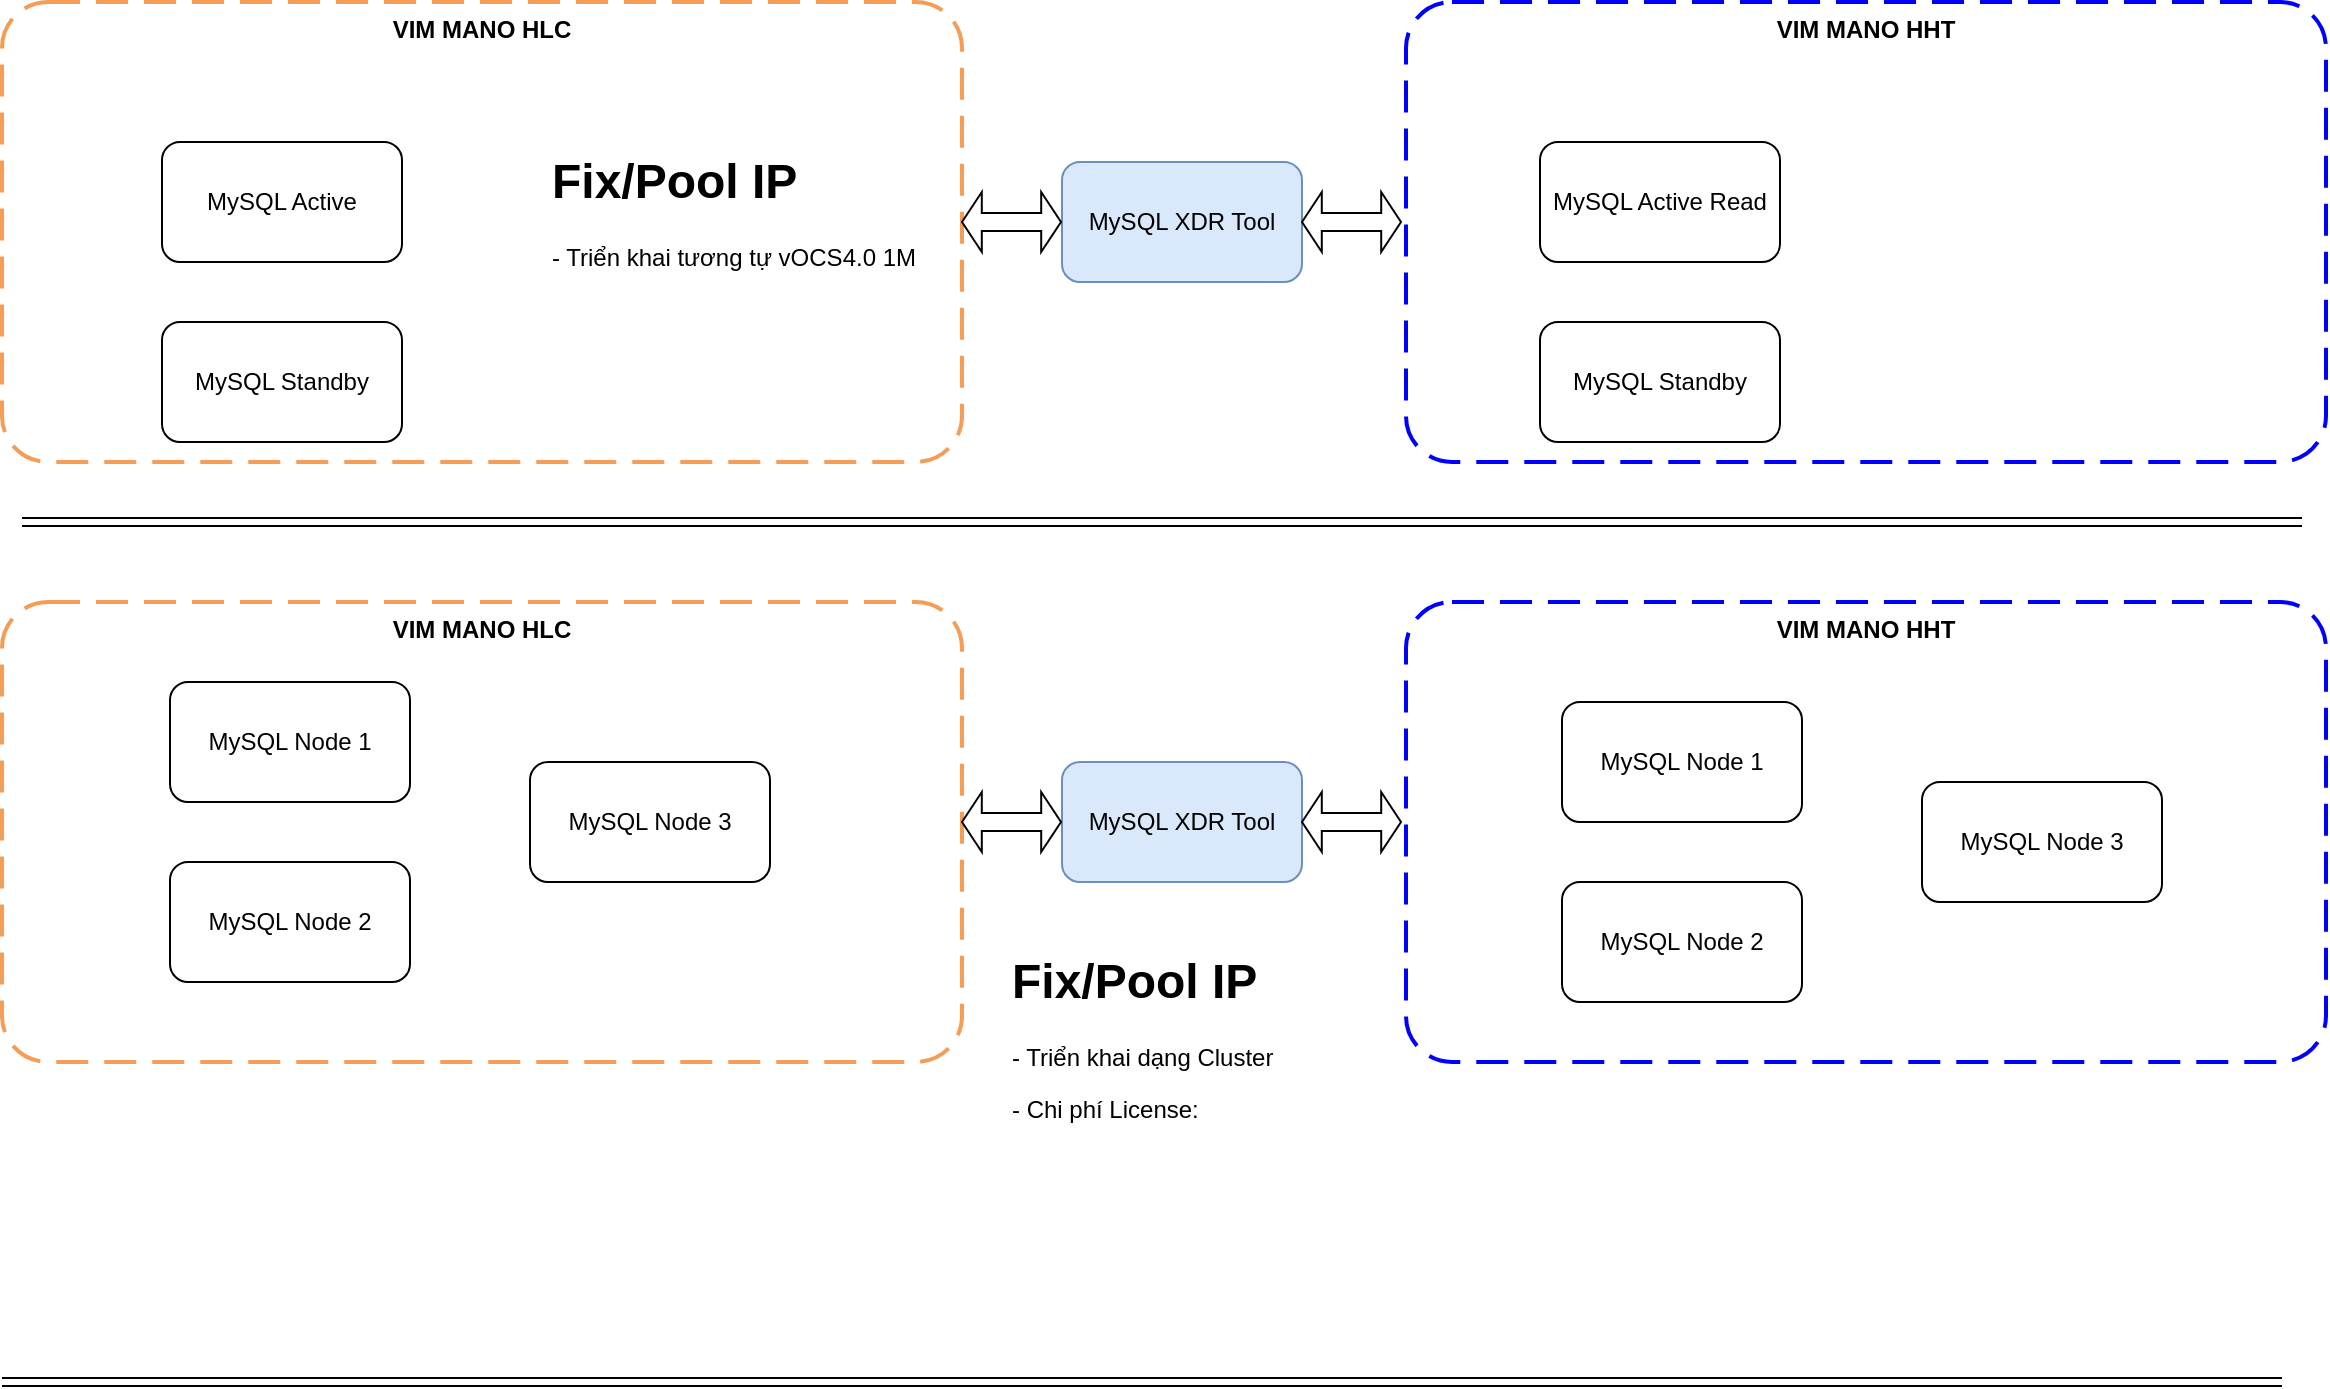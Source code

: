 <mxfile version="22.1.5" type="github">
  <diagram name="Trang-1" id="sm1h0GcSnK62wvaNjeTo">
    <mxGraphModel dx="1509" dy="798" grid="1" gridSize="10" guides="1" tooltips="1" connect="1" arrows="1" fold="1" page="1" pageScale="1" pageWidth="827" pageHeight="1169" math="0" shadow="0">
      <root>
        <mxCell id="0" />
        <mxCell id="1" parent="0" />
        <mxCell id="bVmDdq16kxsvkzqVfBtN-2" value="VIM MANO HLC" style="rounded=1;arcSize=10;dashed=1;strokeColor=#F59D56;fillColor=none;gradientColor=none;dashPattern=8 4;strokeWidth=2;verticalAlign=top;fontStyle=1" vertex="1" parent="1">
          <mxGeometry x="30" y="10" width="480" height="230" as="geometry" />
        </mxCell>
        <mxCell id="bVmDdq16kxsvkzqVfBtN-1" value="MySQL Active" style="rounded=1;whiteSpace=wrap;html=1;" vertex="1" parent="1">
          <mxGeometry x="110" y="80" width="120" height="60" as="geometry" />
        </mxCell>
        <mxCell id="bVmDdq16kxsvkzqVfBtN-3" value="VIM MANO HHT" style="rounded=1;arcSize=10;dashed=1;strokeColor=#0000FF;fillColor=none;gradientColor=none;dashPattern=8 4;strokeWidth=2;verticalAlign=top;fontStyle=1" vertex="1" parent="1">
          <mxGeometry x="732" y="10" width="460" height="230" as="geometry" />
        </mxCell>
        <mxCell id="bVmDdq16kxsvkzqVfBtN-4" value="MySQL Active Read" style="rounded=1;whiteSpace=wrap;html=1;" vertex="1" parent="1">
          <mxGeometry x="799" y="80" width="120" height="60" as="geometry" />
        </mxCell>
        <mxCell id="bVmDdq16kxsvkzqVfBtN-5" value="MySQL Standby" style="rounded=1;whiteSpace=wrap;html=1;" vertex="1" parent="1">
          <mxGeometry x="110" y="170" width="120" height="60" as="geometry" />
        </mxCell>
        <mxCell id="bVmDdq16kxsvkzqVfBtN-6" value="MySQL Standby" style="rounded=1;whiteSpace=wrap;html=1;" vertex="1" parent="1">
          <mxGeometry x="799" y="170" width="120" height="60" as="geometry" />
        </mxCell>
        <mxCell id="bVmDdq16kxsvkzqVfBtN-27" value="&lt;h1&gt;Fix/Pool IP&lt;/h1&gt;&lt;p&gt;- Triển khai tương tự vOCS4.0 1M&lt;/p&gt;" style="text;html=1;strokeColor=none;fillColor=none;spacing=5;spacingTop=-20;whiteSpace=wrap;overflow=hidden;rounded=0;" vertex="1" parent="1">
          <mxGeometry x="300" y="80" width="190" height="120" as="geometry" />
        </mxCell>
        <mxCell id="bVmDdq16kxsvkzqVfBtN-28" value="MySQL XDR Tool" style="rounded=1;whiteSpace=wrap;html=1;fillColor=#dae8fc;strokeColor=#6c8ebf;" vertex="1" parent="1">
          <mxGeometry x="560" y="90" width="120" height="60" as="geometry" />
        </mxCell>
        <mxCell id="bVmDdq16kxsvkzqVfBtN-30" value="" style="shape=doubleArrow;whiteSpace=wrap;html=1;aspect=fixed;" vertex="1" parent="1">
          <mxGeometry x="510" y="105" width="49.5" height="30" as="geometry" />
        </mxCell>
        <mxCell id="bVmDdq16kxsvkzqVfBtN-32" value="" style="shape=doubleArrow;whiteSpace=wrap;html=1;aspect=fixed;" vertex="1" parent="1">
          <mxGeometry x="680" y="105" width="49.5" height="30" as="geometry" />
        </mxCell>
        <mxCell id="bVmDdq16kxsvkzqVfBtN-33" value="" style="shape=link;html=1;rounded=0;" edge="1" parent="1">
          <mxGeometry width="100" relative="1" as="geometry">
            <mxPoint x="40" y="270" as="sourcePoint" />
            <mxPoint x="1180" y="270" as="targetPoint" />
          </mxGeometry>
        </mxCell>
        <mxCell id="bVmDdq16kxsvkzqVfBtN-34" value="VIM MANO HLC" style="rounded=1;arcSize=10;dashed=1;strokeColor=#F59D56;fillColor=none;gradientColor=none;dashPattern=8 4;strokeWidth=2;verticalAlign=top;fontStyle=1" vertex="1" parent="1">
          <mxGeometry x="30" y="310" width="480" height="230" as="geometry" />
        </mxCell>
        <mxCell id="bVmDdq16kxsvkzqVfBtN-36" value="VIM MANO HHT" style="rounded=1;arcSize=10;dashed=1;strokeColor=#0000FF;fillColor=none;gradientColor=none;dashPattern=8 4;strokeWidth=2;verticalAlign=top;fontStyle=1" vertex="1" parent="1">
          <mxGeometry x="732" y="310" width="460" height="230" as="geometry" />
        </mxCell>
        <mxCell id="bVmDdq16kxsvkzqVfBtN-41" value="MySQL XDR Tool" style="rounded=1;whiteSpace=wrap;html=1;fillColor=#dae8fc;strokeColor=#6c8ebf;" vertex="1" parent="1">
          <mxGeometry x="560" y="390" width="120" height="60" as="geometry" />
        </mxCell>
        <mxCell id="bVmDdq16kxsvkzqVfBtN-42" value="" style="shape=doubleArrow;whiteSpace=wrap;html=1;aspect=fixed;" vertex="1" parent="1">
          <mxGeometry x="510" y="405" width="49.5" height="30" as="geometry" />
        </mxCell>
        <mxCell id="bVmDdq16kxsvkzqVfBtN-43" value="" style="shape=doubleArrow;whiteSpace=wrap;html=1;aspect=fixed;" vertex="1" parent="1">
          <mxGeometry x="680" y="405" width="49.5" height="30" as="geometry" />
        </mxCell>
        <mxCell id="bVmDdq16kxsvkzqVfBtN-44" value="" style="shape=link;html=1;rounded=0;" edge="1" parent="1">
          <mxGeometry width="100" relative="1" as="geometry">
            <mxPoint x="30" y="700" as="sourcePoint" />
            <mxPoint x="1170" y="700" as="targetPoint" />
          </mxGeometry>
        </mxCell>
        <mxCell id="bVmDdq16kxsvkzqVfBtN-49" value="" style="group" vertex="1" connectable="0" parent="1">
          <mxGeometry x="114" y="350" width="300" height="150" as="geometry" />
        </mxCell>
        <mxCell id="bVmDdq16kxsvkzqVfBtN-50" value="MySQL Node 1" style="rounded=1;whiteSpace=wrap;html=1;movable=1;resizable=1;rotatable=1;deletable=1;editable=1;locked=0;connectable=1;container=0;" vertex="1" parent="bVmDdq16kxsvkzqVfBtN-49">
          <mxGeometry width="120" height="60" as="geometry" />
        </mxCell>
        <mxCell id="bVmDdq16kxsvkzqVfBtN-51" value="MySQL Node 2" style="rounded=1;whiteSpace=wrap;html=1;movable=1;resizable=1;rotatable=1;deletable=1;editable=1;locked=0;connectable=1;container=0;" vertex="1" parent="bVmDdq16kxsvkzqVfBtN-49">
          <mxGeometry y="90" width="120" height="60" as="geometry" />
        </mxCell>
        <mxCell id="bVmDdq16kxsvkzqVfBtN-52" value="MySQL Node 3" style="rounded=1;whiteSpace=wrap;html=1;movable=1;resizable=1;rotatable=1;deletable=1;editable=1;locked=0;connectable=1;container=0;" vertex="1" parent="bVmDdq16kxsvkzqVfBtN-49">
          <mxGeometry x="180" y="40" width="120" height="60" as="geometry" />
        </mxCell>
        <mxCell id="bVmDdq16kxsvkzqVfBtN-48" value="" style="group" vertex="1" connectable="0" parent="1">
          <mxGeometry x="810" y="360" width="300" height="150" as="geometry" />
        </mxCell>
        <mxCell id="bVmDdq16kxsvkzqVfBtN-37" value="MySQL Node 1" style="rounded=1;whiteSpace=wrap;html=1;movable=1;resizable=1;rotatable=1;deletable=1;editable=1;locked=0;connectable=1;container=0;" vertex="1" parent="bVmDdq16kxsvkzqVfBtN-48">
          <mxGeometry width="120" height="60" as="geometry" />
        </mxCell>
        <mxCell id="bVmDdq16kxsvkzqVfBtN-39" value="MySQL Node 2" style="rounded=1;whiteSpace=wrap;html=1;movable=1;resizable=1;rotatable=1;deletable=1;editable=1;locked=0;connectable=1;container=0;" vertex="1" parent="bVmDdq16kxsvkzqVfBtN-48">
          <mxGeometry y="90" width="120" height="60" as="geometry" />
        </mxCell>
        <mxCell id="bVmDdq16kxsvkzqVfBtN-45" value="MySQL Node 3" style="rounded=1;whiteSpace=wrap;html=1;movable=1;resizable=1;rotatable=1;deletable=1;editable=1;locked=0;connectable=1;container=0;" vertex="1" parent="bVmDdq16kxsvkzqVfBtN-48">
          <mxGeometry x="180" y="40" width="120" height="60" as="geometry" />
        </mxCell>
        <mxCell id="bVmDdq16kxsvkzqVfBtN-40" value="&lt;h1&gt;Fix/Pool IP&lt;/h1&gt;&lt;p&gt;- Triển khai dạng Cluster&lt;/p&gt;&lt;p&gt;- Chi phí License:&amp;nbsp;&lt;/p&gt;" style="text;html=1;strokeColor=none;fillColor=none;spacing=5;spacingTop=-20;whiteSpace=wrap;overflow=hidden;rounded=0;" vertex="1" parent="1">
          <mxGeometry x="530" y="480" width="190" height="120" as="geometry" />
        </mxCell>
      </root>
    </mxGraphModel>
  </diagram>
</mxfile>
